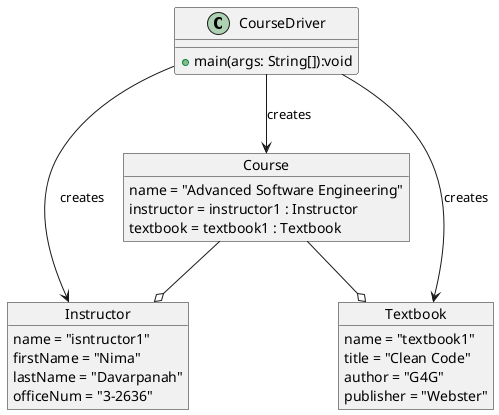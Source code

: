 @startuml aggregationObjectDiagram

class CourseDriver{
    + main(args: String[]):void
}

object Instructor{
    name = "isntructor1"
    firstName = "Nima"
    lastName = "Davarpanah"
    officeNum = "3-2636"
}

object Textbook {
    name = "textbook1"
    title = "Clean Code"
    author = "G4G"
    publisher = "Webster"
}

object Course {
    name = "Advanced Software Engineering"
    instructor = instructor1 : Instructor
    textbook = textbook1 : Textbook
}

CourseDriver --> Instructor: creates
CourseDriver --> Textbook: creates
CourseDriver --> Course : creates

Course --o Textbook
Course --o Instructor

@enduml
